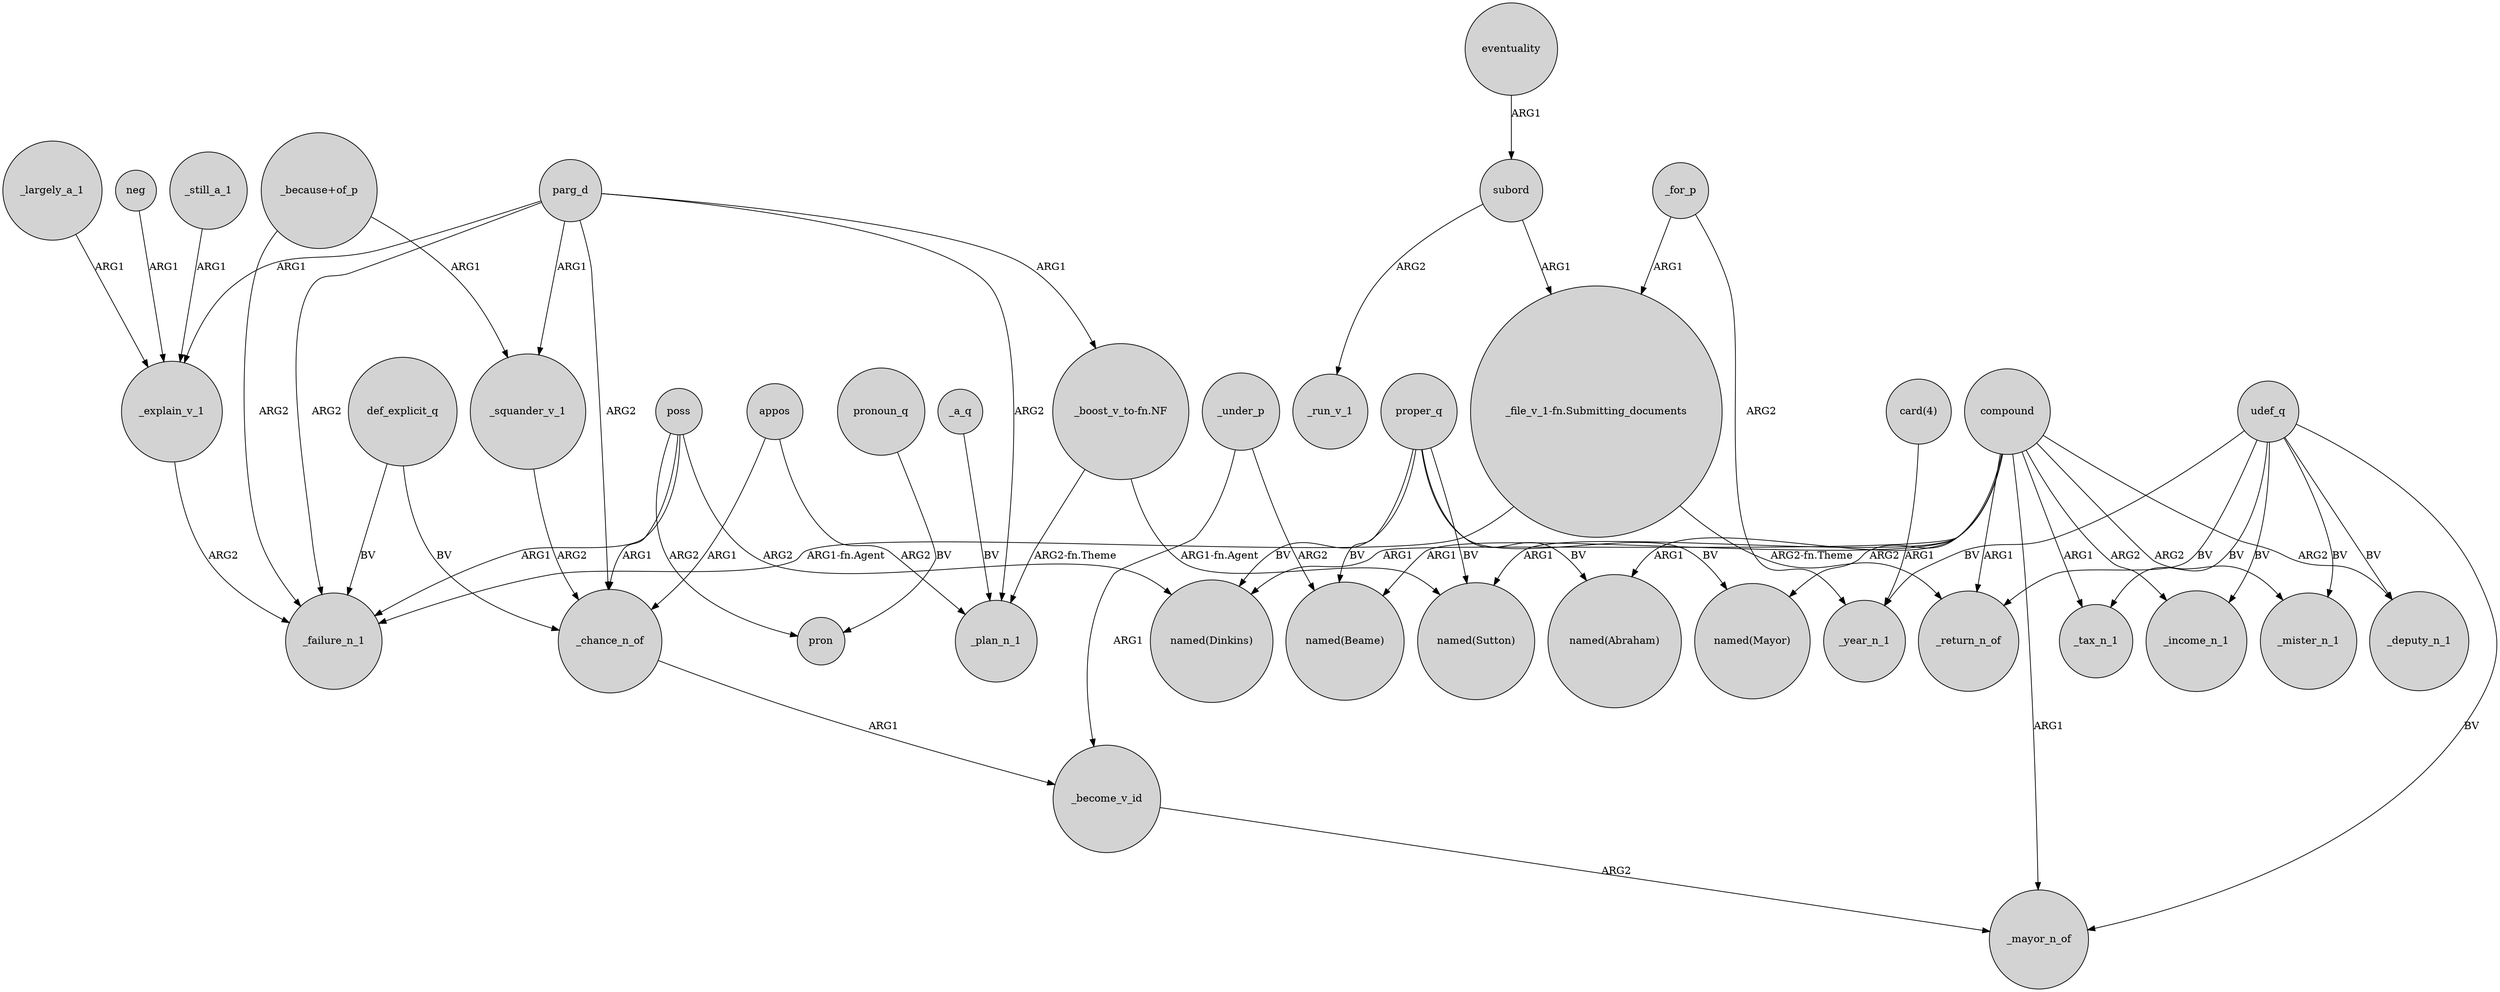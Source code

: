 digraph {
	node [shape=circle style=filled]
	proper_q -> "named(Mayor)" [label=BV]
	parg_d -> _chance_n_of [label=ARG2]
	poss -> pron [label=ARG2]
	compound -> "named(Abraham)" [label=ARG1]
	"_boost_v_to-fn.NF" -> _plan_n_1 [label="ARG2-fn.Theme"]
	_for_p -> _year_n_1 [label=ARG2]
	subord -> "_file_v_1-fn.Submitting_documents" [label=ARG1]
	appos -> _chance_n_of [label=ARG1]
	compound -> _mayor_n_of [label=ARG1]
	appos -> _plan_n_1 [label=ARG2]
	"_because+of_p" -> _failure_n_1 [label=ARG2]
	_largely_a_1 -> _explain_v_1 [label=ARG1]
	compound -> _mister_n_1 [label=ARG2]
	udef_q -> _return_n_of [label=BV]
	compound -> _deputy_n_1 [label=ARG2]
	"card(4)" -> _year_n_1 [label=ARG1]
	udef_q -> _mister_n_1 [label=BV]
	udef_q -> _mayor_n_of [label=BV]
	_chance_n_of -> _become_v_id [label=ARG1]
	parg_d -> "_boost_v_to-fn.NF" [label=ARG1]
	def_explicit_q -> _failure_n_1 [label=BV]
	_explain_v_1 -> _failure_n_1 [label=ARG2]
	parg_d -> _plan_n_1 [label=ARG2]
	compound -> _tax_n_1 [label=ARG1]
	subord -> _run_v_1 [label=ARG2]
	eventuality -> subord [label=ARG1]
	compound -> "named(Dinkins)" [label=ARG1]
	compound -> _income_n_1 [label=ARG2]
	pronoun_q -> pron [label=BV]
	"_boost_v_to-fn.NF" -> "named(Sutton)" [label="ARG1-fn.Agent"]
	proper_q -> "named(Sutton)" [label=BV]
	"_file_v_1-fn.Submitting_documents" -> _failure_n_1 [label="ARG1-fn.Agent"]
	udef_q -> _tax_n_1 [label=BV]
	poss -> _chance_n_of [label=ARG1]
	udef_q -> _deputy_n_1 [label=BV]
	"_file_v_1-fn.Submitting_documents" -> _return_n_of [label="ARG2-fn.Theme"]
	proper_q -> "named(Beame)" [label=BV]
	compound -> "named(Mayor)" [label=ARG2]
	parg_d -> _explain_v_1 [label=ARG1]
	def_explicit_q -> _chance_n_of [label=BV]
	parg_d -> _squander_v_1 [label=ARG1]
	_under_p -> "named(Beame)" [label=ARG2]
	_a_q -> _plan_n_1 [label=BV]
	poss -> "named(Dinkins)" [label=ARG2]
	udef_q -> _year_n_1 [label=BV]
	_squander_v_1 -> _chance_n_of [label=ARG2]
	neg -> _explain_v_1 [label=ARG1]
	_for_p -> "_file_v_1-fn.Submitting_documents" [label=ARG1]
	_under_p -> _become_v_id [label=ARG1]
	_become_v_id -> _mayor_n_of [label=ARG2]
	poss -> _failure_n_1 [label=ARG1]
	_still_a_1 -> _explain_v_1 [label=ARG1]
	"_because+of_p" -> _squander_v_1 [label=ARG1]
	compound -> _return_n_of [label=ARG1]
	compound -> "named(Beame)" [label=ARG1]
	compound -> "named(Sutton)" [label=ARG1]
	proper_q -> "named(Dinkins)" [label=BV]
	parg_d -> _failure_n_1 [label=ARG2]
	udef_q -> _income_n_1 [label=BV]
	proper_q -> "named(Abraham)" [label=BV]
}
